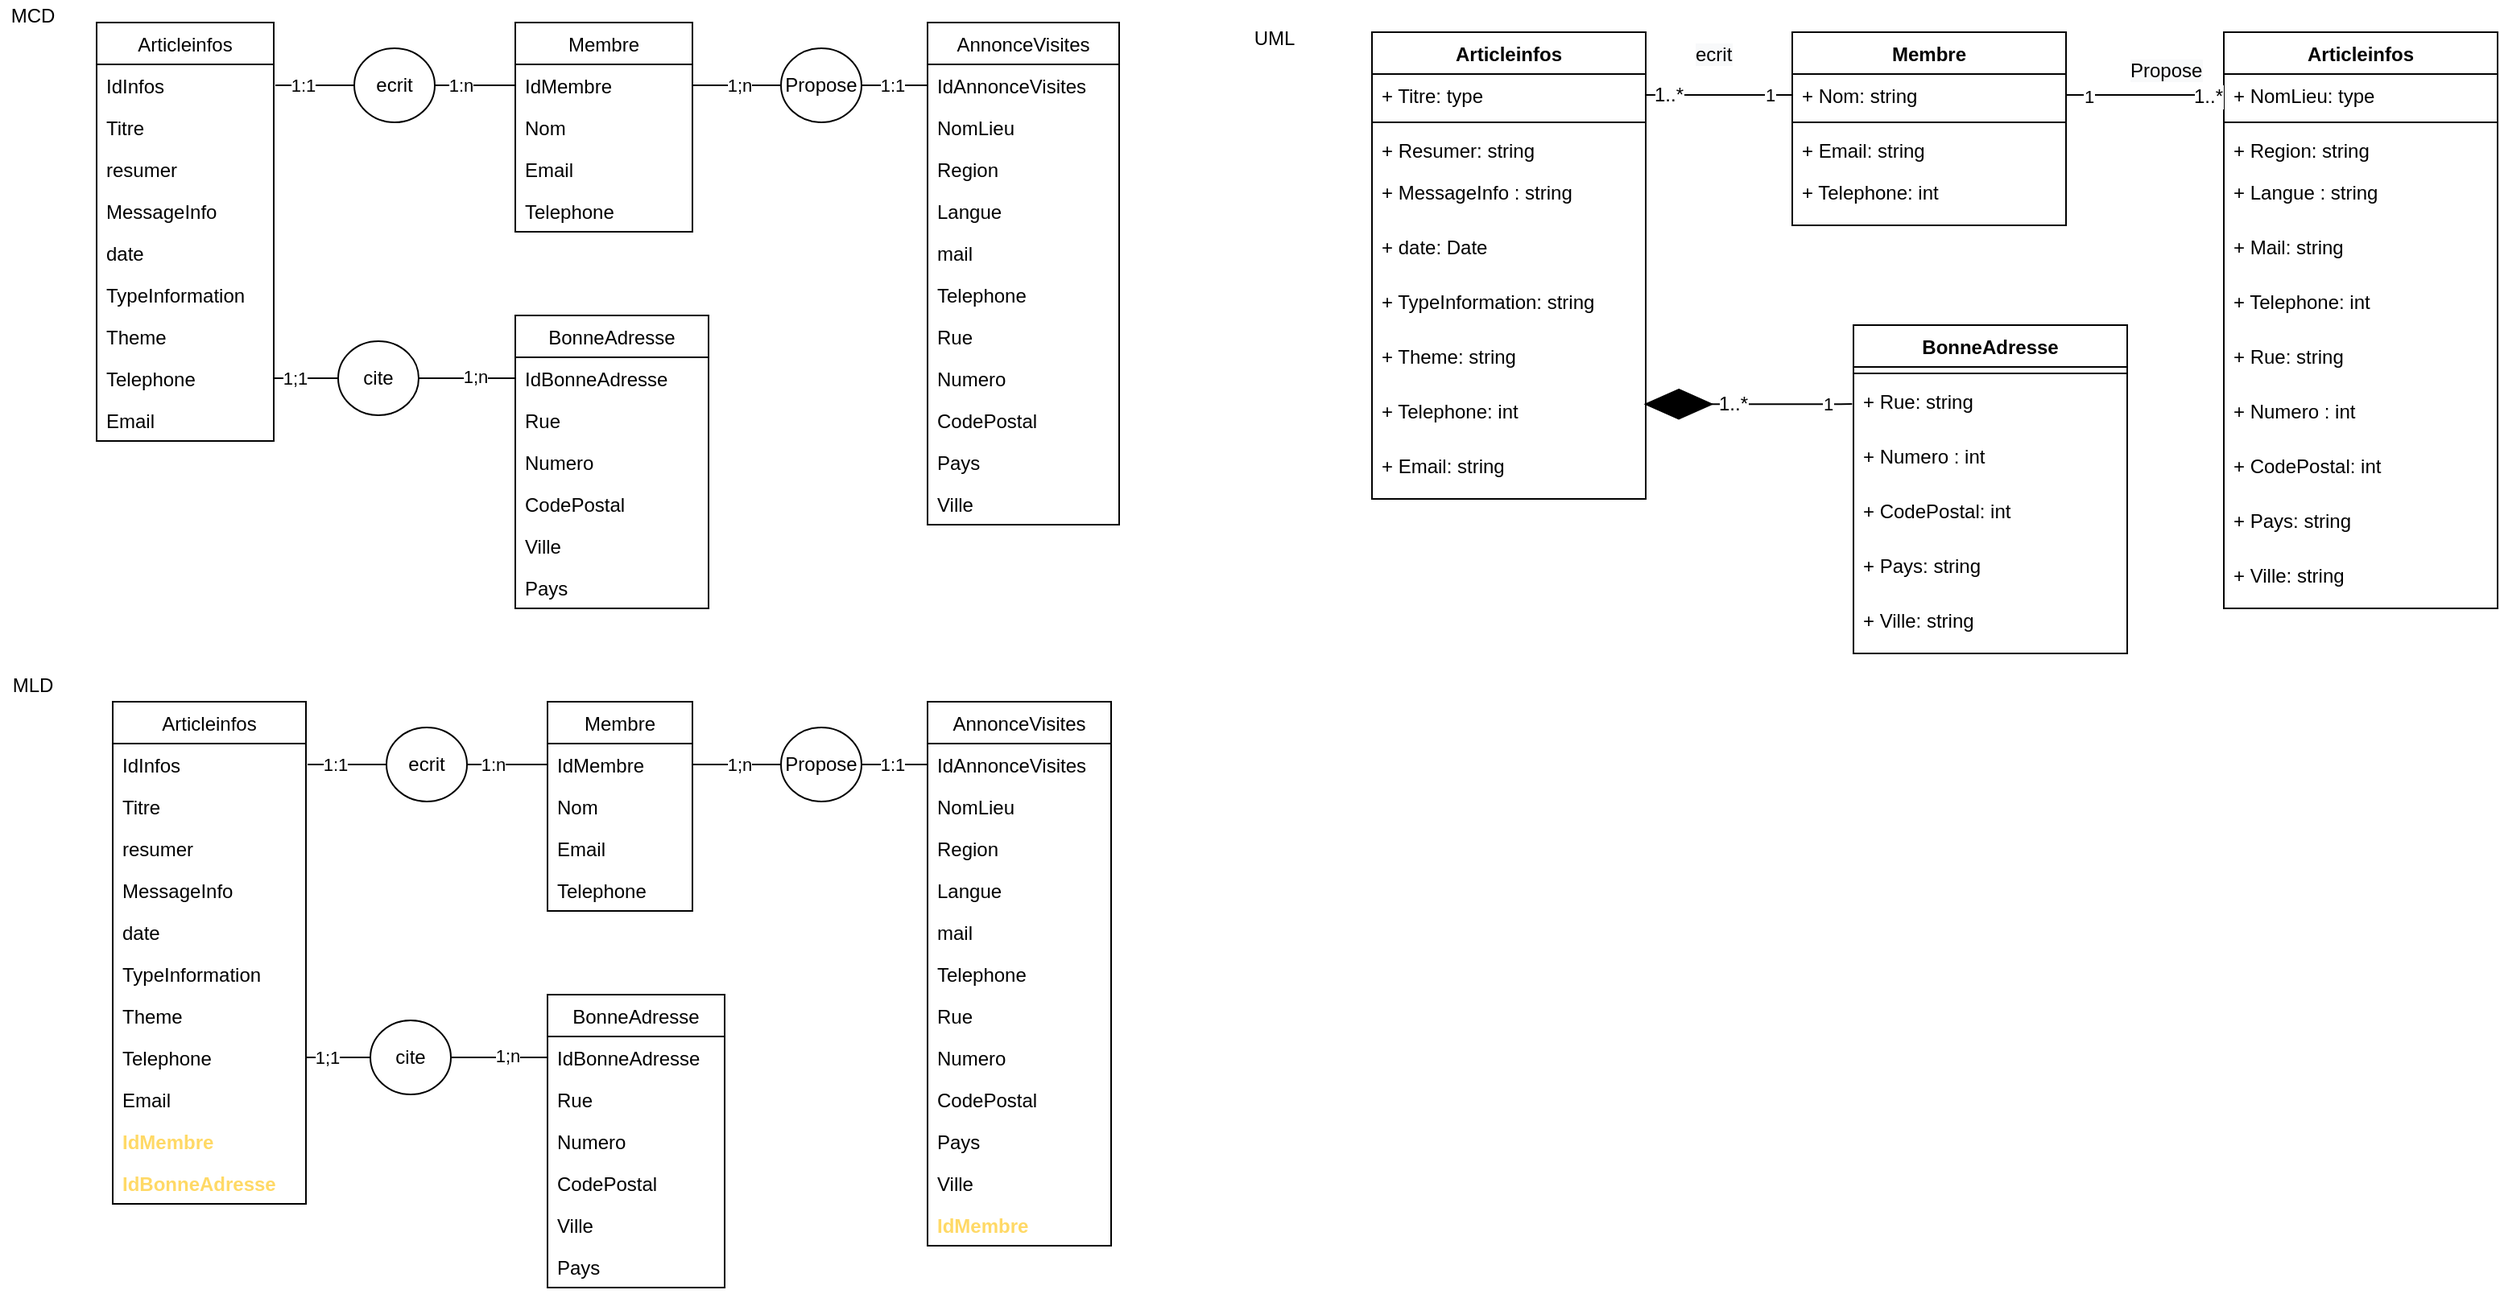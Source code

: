 <mxfile version="14.4.3" type="device"><diagram id="xvcOyk2g-yGnM3AWFc_P" name="Page-1"><mxGraphModel dx="2260" dy="2247" grid="1" gridSize="10" guides="1" tooltips="1" connect="1" arrows="1" fold="1" page="1" pageScale="1" pageWidth="827" pageHeight="1169" math="0" shadow="0"><root><mxCell id="0"/><mxCell id="1" parent="0"/><mxCell id="bu1oiijgpiIi_Ok5aJ8d-2" value="Membre" style="swimlane;fontStyle=0;childLayout=stackLayout;horizontal=1;startSize=26;fillColor=none;horizontalStack=0;resizeParent=1;resizeParentMax=0;resizeLast=0;collapsible=1;marginBottom=0;" vertex="1" parent="1"><mxGeometry x="600" y="-786" width="110" height="130" as="geometry"/></mxCell><mxCell id="bu1oiijgpiIi_Ok5aJ8d-3" value="IdMembre" style="text;strokeColor=none;fillColor=none;align=left;verticalAlign=top;spacingLeft=4;spacingRight=4;overflow=hidden;rotatable=0;points=[[0,0.5],[1,0.5]];portConstraint=eastwest;" vertex="1" parent="bu1oiijgpiIi_Ok5aJ8d-2"><mxGeometry y="26" width="110" height="26" as="geometry"/></mxCell><mxCell id="bu1oiijgpiIi_Ok5aJ8d-4" value="Nom" style="text;strokeColor=none;fillColor=none;align=left;verticalAlign=top;spacingLeft=4;spacingRight=4;overflow=hidden;rotatable=0;points=[[0,0.5],[1,0.5]];portConstraint=eastwest;" vertex="1" parent="bu1oiijgpiIi_Ok5aJ8d-2"><mxGeometry y="52" width="110" height="26" as="geometry"/></mxCell><mxCell id="bu1oiijgpiIi_Ok5aJ8d-5" value="Email" style="text;strokeColor=none;fillColor=none;align=left;verticalAlign=top;spacingLeft=4;spacingRight=4;overflow=hidden;rotatable=0;points=[[0,0.5],[1,0.5]];portConstraint=eastwest;" vertex="1" parent="bu1oiijgpiIi_Ok5aJ8d-2"><mxGeometry y="78" width="110" height="26" as="geometry"/></mxCell><mxCell id="bu1oiijgpiIi_Ok5aJ8d-6" value="Telephone" style="text;strokeColor=none;fillColor=none;align=left;verticalAlign=top;spacingLeft=4;spacingRight=4;overflow=hidden;rotatable=0;points=[[0,0.5],[1,0.5]];portConstraint=eastwest;" vertex="1" parent="bu1oiijgpiIi_Ok5aJ8d-2"><mxGeometry y="104" width="110" height="26" as="geometry"/></mxCell><mxCell id="bu1oiijgpiIi_Ok5aJ8d-14" value="Articleinfos" style="swimlane;fontStyle=0;childLayout=stackLayout;horizontal=1;startSize=26;fillColor=none;horizontalStack=0;resizeParent=1;resizeParentMax=0;resizeLast=0;collapsible=1;marginBottom=0;" vertex="1" parent="1"><mxGeometry x="340" y="-786" width="110" height="260" as="geometry"/></mxCell><mxCell id="bu1oiijgpiIi_Ok5aJ8d-15" value="IdInfos" style="text;strokeColor=none;fillColor=none;align=left;verticalAlign=top;spacingLeft=4;spacingRight=4;overflow=hidden;rotatable=0;points=[[0,0.5],[1,0.5]];portConstraint=eastwest;" vertex="1" parent="bu1oiijgpiIi_Ok5aJ8d-14"><mxGeometry y="26" width="110" height="26" as="geometry"/></mxCell><mxCell id="bu1oiijgpiIi_Ok5aJ8d-16" value="Titre" style="text;strokeColor=none;fillColor=none;align=left;verticalAlign=top;spacingLeft=4;spacingRight=4;overflow=hidden;rotatable=0;points=[[0,0.5],[1,0.5]];portConstraint=eastwest;" vertex="1" parent="bu1oiijgpiIi_Ok5aJ8d-14"><mxGeometry y="52" width="110" height="26" as="geometry"/></mxCell><mxCell id="bu1oiijgpiIi_Ok5aJ8d-17" value="resumer" style="text;strokeColor=none;fillColor=none;align=left;verticalAlign=top;spacingLeft=4;spacingRight=4;overflow=hidden;rotatable=0;points=[[0,0.5],[1,0.5]];portConstraint=eastwest;" vertex="1" parent="bu1oiijgpiIi_Ok5aJ8d-14"><mxGeometry y="78" width="110" height="26" as="geometry"/></mxCell><mxCell id="bu1oiijgpiIi_Ok5aJ8d-18" value="MessageInfo" style="text;strokeColor=none;fillColor=none;align=left;verticalAlign=top;spacingLeft=4;spacingRight=4;overflow=hidden;rotatable=0;points=[[0,0.5],[1,0.5]];portConstraint=eastwest;" vertex="1" parent="bu1oiijgpiIi_Ok5aJ8d-14"><mxGeometry y="104" width="110" height="26" as="geometry"/></mxCell><mxCell id="bu1oiijgpiIi_Ok5aJ8d-19" value="date" style="text;strokeColor=none;fillColor=none;align=left;verticalAlign=top;spacingLeft=4;spacingRight=4;overflow=hidden;rotatable=0;points=[[0,0.5],[1,0.5]];portConstraint=eastwest;" vertex="1" parent="bu1oiijgpiIi_Ok5aJ8d-14"><mxGeometry y="130" width="110" height="26" as="geometry"/></mxCell><mxCell id="bu1oiijgpiIi_Ok5aJ8d-20" value="TypeInformation" style="text;strokeColor=none;fillColor=none;align=left;verticalAlign=top;spacingLeft=4;spacingRight=4;overflow=hidden;rotatable=0;points=[[0,0.5],[1,0.5]];portConstraint=eastwest;" vertex="1" parent="bu1oiijgpiIi_Ok5aJ8d-14"><mxGeometry y="156" width="110" height="26" as="geometry"/></mxCell><mxCell id="bu1oiijgpiIi_Ok5aJ8d-21" value="Theme&#10;" style="text;strokeColor=none;fillColor=none;align=left;verticalAlign=top;spacingLeft=4;spacingRight=4;overflow=hidden;rotatable=0;points=[[0,0.5],[1,0.5]];portConstraint=eastwest;" vertex="1" parent="bu1oiijgpiIi_Ok5aJ8d-14"><mxGeometry y="182" width="110" height="26" as="geometry"/></mxCell><mxCell id="bu1oiijgpiIi_Ok5aJ8d-22" value="Telephone" style="text;strokeColor=none;fillColor=none;align=left;verticalAlign=top;spacingLeft=4;spacingRight=4;overflow=hidden;rotatable=0;points=[[0,0.5],[1,0.5]];portConstraint=eastwest;" vertex="1" parent="bu1oiijgpiIi_Ok5aJ8d-14"><mxGeometry y="208" width="110" height="26" as="geometry"/></mxCell><mxCell id="bu1oiijgpiIi_Ok5aJ8d-23" value="Email" style="text;strokeColor=none;fillColor=none;align=left;verticalAlign=top;spacingLeft=4;spacingRight=4;overflow=hidden;rotatable=0;points=[[0,0.5],[1,0.5]];portConstraint=eastwest;" vertex="1" parent="bu1oiijgpiIi_Ok5aJ8d-14"><mxGeometry y="234" width="110" height="26" as="geometry"/></mxCell><mxCell id="bu1oiijgpiIi_Ok5aJ8d-24" style="edgeStyle=orthogonalEdgeStyle;rounded=0;orthogonalLoop=1;jettySize=auto;html=1;exitX=0;exitY=0.5;exitDx=0;exitDy=0;endArrow=none;endFill=0;" edge="1" parent="1"><mxGeometry relative="1" as="geometry"><mxPoint x="501.0" y="-747" as="sourcePoint"/><mxPoint x="451" y="-747" as="targetPoint"/></mxGeometry></mxCell><mxCell id="bu1oiijgpiIi_Ok5aJ8d-25" value="1:1" style="edgeLabel;html=1;align=center;verticalAlign=middle;resizable=0;points=[];" vertex="1" connectable="0" parent="bu1oiijgpiIi_Ok5aJ8d-24"><mxGeometry x="0.32" relative="1" as="geometry"><mxPoint as="offset"/></mxGeometry></mxCell><mxCell id="bu1oiijgpiIi_Ok5aJ8d-26" value="ecrit" style="ellipse;whiteSpace=wrap;html=1;" vertex="1" parent="1"><mxGeometry x="500" y="-770" width="50" height="46" as="geometry"/></mxCell><mxCell id="bu1oiijgpiIi_Ok5aJ8d-27" style="edgeStyle=orthogonalEdgeStyle;rounded=0;orthogonalLoop=1;jettySize=auto;html=1;entryX=1;entryY=0.5;entryDx=0;entryDy=0;endArrow=none;endFill=0;" edge="1" parent="1" source="bu1oiijgpiIi_Ok5aJ8d-3" target="bu1oiijgpiIi_Ok5aJ8d-26"><mxGeometry relative="1" as="geometry"/></mxCell><mxCell id="bu1oiijgpiIi_Ok5aJ8d-28" value="1:n" style="edgeLabel;html=1;align=center;verticalAlign=middle;resizable=0;points=[];" vertex="1" connectable="0" parent="bu1oiijgpiIi_Ok5aJ8d-27"><mxGeometry x="-0.362" relative="1" as="geometry"><mxPoint x="-18" as="offset"/></mxGeometry></mxCell><mxCell id="bu1oiijgpiIi_Ok5aJ8d-29" value="AnnonceVisites" style="swimlane;fontStyle=0;childLayout=stackLayout;horizontal=1;startSize=26;fillColor=none;horizontalStack=0;resizeParent=1;resizeParentMax=0;resizeLast=0;collapsible=1;marginBottom=0;" vertex="1" parent="1"><mxGeometry x="856" y="-786" width="119" height="312" as="geometry"/></mxCell><mxCell id="bu1oiijgpiIi_Ok5aJ8d-30" value="IdAnnonceVisites" style="text;strokeColor=none;fillColor=none;align=left;verticalAlign=top;spacingLeft=4;spacingRight=4;overflow=hidden;rotatable=0;points=[[0,0.5],[1,0.5]];portConstraint=eastwest;" vertex="1" parent="bu1oiijgpiIi_Ok5aJ8d-29"><mxGeometry y="26" width="119" height="26" as="geometry"/></mxCell><mxCell id="bu1oiijgpiIi_Ok5aJ8d-31" value="NomLieu" style="text;strokeColor=none;fillColor=none;align=left;verticalAlign=top;spacingLeft=4;spacingRight=4;overflow=hidden;rotatable=0;points=[[0,0.5],[1,0.5]];portConstraint=eastwest;" vertex="1" parent="bu1oiijgpiIi_Ok5aJ8d-29"><mxGeometry y="52" width="119" height="26" as="geometry"/></mxCell><mxCell id="bu1oiijgpiIi_Ok5aJ8d-32" value="Region" style="text;strokeColor=none;fillColor=none;align=left;verticalAlign=top;spacingLeft=4;spacingRight=4;overflow=hidden;rotatable=0;points=[[0,0.5],[1,0.5]];portConstraint=eastwest;" vertex="1" parent="bu1oiijgpiIi_Ok5aJ8d-29"><mxGeometry y="78" width="119" height="26" as="geometry"/></mxCell><mxCell id="bu1oiijgpiIi_Ok5aJ8d-33" value="Langue" style="text;strokeColor=none;fillColor=none;align=left;verticalAlign=top;spacingLeft=4;spacingRight=4;overflow=hidden;rotatable=0;points=[[0,0.5],[1,0.5]];portConstraint=eastwest;" vertex="1" parent="bu1oiijgpiIi_Ok5aJ8d-29"><mxGeometry y="104" width="119" height="26" as="geometry"/></mxCell><mxCell id="bu1oiijgpiIi_Ok5aJ8d-34" value="mail" style="text;strokeColor=none;fillColor=none;align=left;verticalAlign=top;spacingLeft=4;spacingRight=4;overflow=hidden;rotatable=0;points=[[0,0.5],[1,0.5]];portConstraint=eastwest;" vertex="1" parent="bu1oiijgpiIi_Ok5aJ8d-29"><mxGeometry y="130" width="119" height="26" as="geometry"/></mxCell><mxCell id="bu1oiijgpiIi_Ok5aJ8d-35" value="Telephone" style="text;strokeColor=none;fillColor=none;align=left;verticalAlign=top;spacingLeft=4;spacingRight=4;overflow=hidden;rotatable=0;points=[[0,0.5],[1,0.5]];portConstraint=eastwest;" vertex="1" parent="bu1oiijgpiIi_Ok5aJ8d-29"><mxGeometry y="156" width="119" height="26" as="geometry"/></mxCell><mxCell id="bu1oiijgpiIi_Ok5aJ8d-9" value="Rue" style="text;strokeColor=none;fillColor=none;align=left;verticalAlign=top;spacingLeft=4;spacingRight=4;overflow=hidden;rotatable=0;points=[[0,0.5],[1,0.5]];portConstraint=eastwest;" vertex="1" parent="bu1oiijgpiIi_Ok5aJ8d-29"><mxGeometry y="182" width="119" height="26" as="geometry"/></mxCell><mxCell id="bu1oiijgpiIi_Ok5aJ8d-10" value="Numero" style="text;strokeColor=none;fillColor=none;align=left;verticalAlign=top;spacingLeft=4;spacingRight=4;overflow=hidden;rotatable=0;points=[[0,0.5],[1,0.5]];portConstraint=eastwest;" vertex="1" parent="bu1oiijgpiIi_Ok5aJ8d-29"><mxGeometry y="208" width="119" height="26" as="geometry"/></mxCell><mxCell id="bu1oiijgpiIi_Ok5aJ8d-11" value="CodePostal" style="text;strokeColor=none;fillColor=none;align=left;verticalAlign=top;spacingLeft=4;spacingRight=4;overflow=hidden;rotatable=0;points=[[0,0.5],[1,0.5]];portConstraint=eastwest;" vertex="1" parent="bu1oiijgpiIi_Ok5aJ8d-29"><mxGeometry y="234" width="119" height="26" as="geometry"/></mxCell><mxCell id="bu1oiijgpiIi_Ok5aJ8d-13" value="Pays" style="text;strokeColor=none;fillColor=none;align=left;verticalAlign=top;spacingLeft=4;spacingRight=4;overflow=hidden;rotatable=0;points=[[0,0.5],[1,0.5]];portConstraint=eastwest;" vertex="1" parent="bu1oiijgpiIi_Ok5aJ8d-29"><mxGeometry y="260" width="119" height="26" as="geometry"/></mxCell><mxCell id="bu1oiijgpiIi_Ok5aJ8d-12" value="Ville" style="text;strokeColor=none;fillColor=none;align=left;verticalAlign=top;spacingLeft=4;spacingRight=4;overflow=hidden;rotatable=0;points=[[0,0.5],[1,0.5]];portConstraint=eastwest;" vertex="1" parent="bu1oiijgpiIi_Ok5aJ8d-29"><mxGeometry y="286" width="119" height="26" as="geometry"/></mxCell><mxCell id="bu1oiijgpiIi_Ok5aJ8d-36" style="edgeStyle=orthogonalEdgeStyle;rounded=0;orthogonalLoop=1;jettySize=auto;html=1;exitX=1;exitY=0.5;exitDx=0;exitDy=0;endArrow=none;endFill=0;entryX=0;entryY=0.5;entryDx=0;entryDy=0;" edge="1" parent="1" source="bu1oiijgpiIi_Ok5aJ8d-40" target="bu1oiijgpiIi_Ok5aJ8d-30"><mxGeometry relative="1" as="geometry"><mxPoint x="859.0" y="-747" as="sourcePoint"/><mxPoint x="923" y="-747" as="targetPoint"/></mxGeometry></mxCell><mxCell id="bu1oiijgpiIi_Ok5aJ8d-37" value="1:1" style="edgeLabel;html=1;align=center;verticalAlign=middle;resizable=0;points=[];" vertex="1" connectable="0" parent="bu1oiijgpiIi_Ok5aJ8d-36"><mxGeometry x="0.32" relative="1" as="geometry"><mxPoint x="-8" as="offset"/></mxGeometry></mxCell><mxCell id="bu1oiijgpiIi_Ok5aJ8d-38" style="edgeStyle=orthogonalEdgeStyle;rounded=0;orthogonalLoop=1;jettySize=auto;html=1;entryX=1;entryY=0.5;entryDx=0;entryDy=0;endArrow=none;endFill=0;" edge="1" parent="1" source="bu1oiijgpiIi_Ok5aJ8d-40" target="bu1oiijgpiIi_Ok5aJ8d-3"><mxGeometry relative="1" as="geometry"/></mxCell><mxCell id="bu1oiijgpiIi_Ok5aJ8d-39" value="1;n" style="edgeLabel;html=1;align=center;verticalAlign=middle;resizable=0;points=[];" vertex="1" connectable="0" parent="bu1oiijgpiIi_Ok5aJ8d-38"><mxGeometry x="0.616" relative="1" as="geometry"><mxPoint x="18" as="offset"/></mxGeometry></mxCell><mxCell id="bu1oiijgpiIi_Ok5aJ8d-40" value="Propose" style="ellipse;whiteSpace=wrap;html=1;" vertex="1" parent="1"><mxGeometry x="765" y="-770" width="50" height="46" as="geometry"/></mxCell><mxCell id="bu1oiijgpiIi_Ok5aJ8d-45" value="BonneAdresse" style="swimlane;fontStyle=0;childLayout=stackLayout;horizontal=1;startSize=26;fillColor=none;horizontalStack=0;resizeParent=1;resizeParentMax=0;resizeLast=0;collapsible=1;marginBottom=0;" vertex="1" parent="1"><mxGeometry x="600" y="-604" width="120" height="182" as="geometry"/></mxCell><mxCell id="bu1oiijgpiIi_Ok5aJ8d-46" value="IdBonneAdresse" style="text;strokeColor=none;fillColor=none;align=left;verticalAlign=top;spacingLeft=4;spacingRight=4;overflow=hidden;rotatable=0;points=[[0,0.5],[1,0.5]];portConstraint=eastwest;" vertex="1" parent="bu1oiijgpiIi_Ok5aJ8d-45"><mxGeometry y="26" width="120" height="26" as="geometry"/></mxCell><mxCell id="bu1oiijgpiIi_Ok5aJ8d-47" value="Rue" style="text;strokeColor=none;fillColor=none;align=left;verticalAlign=top;spacingLeft=4;spacingRight=4;overflow=hidden;rotatable=0;points=[[0,0.5],[1,0.5]];portConstraint=eastwest;" vertex="1" parent="bu1oiijgpiIi_Ok5aJ8d-45"><mxGeometry y="52" width="120" height="26" as="geometry"/></mxCell><mxCell id="bu1oiijgpiIi_Ok5aJ8d-48" value="Numero" style="text;strokeColor=none;fillColor=none;align=left;verticalAlign=top;spacingLeft=4;spacingRight=4;overflow=hidden;rotatable=0;points=[[0,0.5],[1,0.5]];portConstraint=eastwest;" vertex="1" parent="bu1oiijgpiIi_Ok5aJ8d-45"><mxGeometry y="78" width="120" height="26" as="geometry"/></mxCell><mxCell id="bu1oiijgpiIi_Ok5aJ8d-49" value="CodePostal" style="text;strokeColor=none;fillColor=none;align=left;verticalAlign=top;spacingLeft=4;spacingRight=4;overflow=hidden;rotatable=0;points=[[0,0.5],[1,0.5]];portConstraint=eastwest;" vertex="1" parent="bu1oiijgpiIi_Ok5aJ8d-45"><mxGeometry y="104" width="120" height="26" as="geometry"/></mxCell><mxCell id="bu1oiijgpiIi_Ok5aJ8d-50" value="Ville" style="text;strokeColor=none;fillColor=none;align=left;verticalAlign=top;spacingLeft=4;spacingRight=4;overflow=hidden;rotatable=0;points=[[0,0.5],[1,0.5]];portConstraint=eastwest;" vertex="1" parent="bu1oiijgpiIi_Ok5aJ8d-45"><mxGeometry y="130" width="120" height="26" as="geometry"/></mxCell><mxCell id="bu1oiijgpiIi_Ok5aJ8d-51" value="Pays" style="text;strokeColor=none;fillColor=none;align=left;verticalAlign=top;spacingLeft=4;spacingRight=4;overflow=hidden;rotatable=0;points=[[0,0.5],[1,0.5]];portConstraint=eastwest;" vertex="1" parent="bu1oiijgpiIi_Ok5aJ8d-45"><mxGeometry y="156" width="120" height="26" as="geometry"/></mxCell><mxCell id="bu1oiijgpiIi_Ok5aJ8d-52" style="edgeStyle=orthogonalEdgeStyle;rounded=0;orthogonalLoop=1;jettySize=auto;html=1;entryX=1;entryY=0.5;entryDx=0;entryDy=0;endArrow=none;endFill=0;" edge="1" parent="1" source="bu1oiijgpiIi_Ok5aJ8d-56" target="bu1oiijgpiIi_Ok5aJ8d-22"><mxGeometry relative="1" as="geometry"/></mxCell><mxCell id="bu1oiijgpiIi_Ok5aJ8d-53" value="1;1" style="edgeLabel;html=1;align=center;verticalAlign=middle;resizable=0;points=[];" vertex="1" connectable="0" parent="bu1oiijgpiIi_Ok5aJ8d-52"><mxGeometry x="0.348" relative="1" as="geometry"><mxPoint as="offset"/></mxGeometry></mxCell><mxCell id="bu1oiijgpiIi_Ok5aJ8d-54" style="edgeStyle=orthogonalEdgeStyle;rounded=0;orthogonalLoop=1;jettySize=auto;html=1;entryX=0;entryY=0.5;entryDx=0;entryDy=0;endArrow=none;endFill=0;" edge="1" parent="1" source="bu1oiijgpiIi_Ok5aJ8d-56" target="bu1oiijgpiIi_Ok5aJ8d-46"><mxGeometry relative="1" as="geometry"/></mxCell><mxCell id="bu1oiijgpiIi_Ok5aJ8d-55" value="1;n" style="edgeLabel;html=1;align=center;verticalAlign=middle;resizable=0;points=[];" vertex="1" connectable="0" parent="bu1oiijgpiIi_Ok5aJ8d-54"><mxGeometry x="0.167" y="1" relative="1" as="geometry"><mxPoint as="offset"/></mxGeometry></mxCell><mxCell id="bu1oiijgpiIi_Ok5aJ8d-56" value="cite" style="ellipse;whiteSpace=wrap;html=1;" vertex="1" parent="1"><mxGeometry x="490" y="-588" width="50" height="46" as="geometry"/></mxCell><mxCell id="bu1oiijgpiIi_Ok5aJ8d-57" value="MCD" style="text;html=1;align=center;verticalAlign=middle;resizable=0;points=[];autosize=1;" vertex="1" parent="1"><mxGeometry x="280" y="-800" width="40" height="20" as="geometry"/></mxCell><mxCell id="bu1oiijgpiIi_Ok5aJ8d-58" value="Membre" style="swimlane;fontStyle=0;childLayout=stackLayout;horizontal=1;startSize=26;fillColor=none;horizontalStack=0;resizeParent=1;resizeParentMax=0;resizeLast=0;collapsible=1;marginBottom=0;" vertex="1" parent="1"><mxGeometry x="620" y="-364" width="90" height="130" as="geometry"/></mxCell><mxCell id="bu1oiijgpiIi_Ok5aJ8d-59" value="IdMembre" style="text;strokeColor=none;fillColor=none;align=left;verticalAlign=top;spacingLeft=4;spacingRight=4;overflow=hidden;rotatable=0;points=[[0,0.5],[1,0.5]];portConstraint=eastwest;" vertex="1" parent="bu1oiijgpiIi_Ok5aJ8d-58"><mxGeometry y="26" width="90" height="26" as="geometry"/></mxCell><mxCell id="bu1oiijgpiIi_Ok5aJ8d-60" value="Nom" style="text;strokeColor=none;fillColor=none;align=left;verticalAlign=top;spacingLeft=4;spacingRight=4;overflow=hidden;rotatable=0;points=[[0,0.5],[1,0.5]];portConstraint=eastwest;" vertex="1" parent="bu1oiijgpiIi_Ok5aJ8d-58"><mxGeometry y="52" width="90" height="26" as="geometry"/></mxCell><mxCell id="bu1oiijgpiIi_Ok5aJ8d-61" value="Email" style="text;strokeColor=none;fillColor=none;align=left;verticalAlign=top;spacingLeft=4;spacingRight=4;overflow=hidden;rotatable=0;points=[[0,0.5],[1,0.5]];portConstraint=eastwest;" vertex="1" parent="bu1oiijgpiIi_Ok5aJ8d-58"><mxGeometry y="78" width="90" height="26" as="geometry"/></mxCell><mxCell id="bu1oiijgpiIi_Ok5aJ8d-62" value="Telephone" style="text;strokeColor=none;fillColor=none;align=left;verticalAlign=top;spacingLeft=4;spacingRight=4;overflow=hidden;rotatable=0;points=[[0,0.5],[1,0.5]];portConstraint=eastwest;" vertex="1" parent="bu1oiijgpiIi_Ok5aJ8d-58"><mxGeometry y="104" width="90" height="26" as="geometry"/></mxCell><mxCell id="bu1oiijgpiIi_Ok5aJ8d-63" value="Articleinfos" style="swimlane;fontStyle=0;childLayout=stackLayout;horizontal=1;startSize=26;fillColor=none;horizontalStack=0;resizeParent=1;resizeParentMax=0;resizeLast=0;collapsible=1;marginBottom=0;" vertex="1" parent="1"><mxGeometry x="350" y="-364" width="120" height="312" as="geometry"/></mxCell><mxCell id="bu1oiijgpiIi_Ok5aJ8d-64" value="IdInfos" style="text;strokeColor=none;fillColor=none;align=left;verticalAlign=top;spacingLeft=4;spacingRight=4;overflow=hidden;rotatable=0;points=[[0,0.5],[1,0.5]];portConstraint=eastwest;" vertex="1" parent="bu1oiijgpiIi_Ok5aJ8d-63"><mxGeometry y="26" width="120" height="26" as="geometry"/></mxCell><mxCell id="bu1oiijgpiIi_Ok5aJ8d-65" value="Titre" style="text;strokeColor=none;fillColor=none;align=left;verticalAlign=top;spacingLeft=4;spacingRight=4;overflow=hidden;rotatable=0;points=[[0,0.5],[1,0.5]];portConstraint=eastwest;" vertex="1" parent="bu1oiijgpiIi_Ok5aJ8d-63"><mxGeometry y="52" width="120" height="26" as="geometry"/></mxCell><mxCell id="bu1oiijgpiIi_Ok5aJ8d-66" value="resumer" style="text;strokeColor=none;fillColor=none;align=left;verticalAlign=top;spacingLeft=4;spacingRight=4;overflow=hidden;rotatable=0;points=[[0,0.5],[1,0.5]];portConstraint=eastwest;" vertex="1" parent="bu1oiijgpiIi_Ok5aJ8d-63"><mxGeometry y="78" width="120" height="26" as="geometry"/></mxCell><mxCell id="bu1oiijgpiIi_Ok5aJ8d-67" value="MessageInfo" style="text;strokeColor=none;fillColor=none;align=left;verticalAlign=top;spacingLeft=4;spacingRight=4;overflow=hidden;rotatable=0;points=[[0,0.5],[1,0.5]];portConstraint=eastwest;" vertex="1" parent="bu1oiijgpiIi_Ok5aJ8d-63"><mxGeometry y="104" width="120" height="26" as="geometry"/></mxCell><mxCell id="bu1oiijgpiIi_Ok5aJ8d-68" value="date" style="text;strokeColor=none;fillColor=none;align=left;verticalAlign=top;spacingLeft=4;spacingRight=4;overflow=hidden;rotatable=0;points=[[0,0.5],[1,0.5]];portConstraint=eastwest;" vertex="1" parent="bu1oiijgpiIi_Ok5aJ8d-63"><mxGeometry y="130" width="120" height="26" as="geometry"/></mxCell><mxCell id="bu1oiijgpiIi_Ok5aJ8d-69" value="TypeInformation" style="text;strokeColor=none;fillColor=none;align=left;verticalAlign=top;spacingLeft=4;spacingRight=4;overflow=hidden;rotatable=0;points=[[0,0.5],[1,0.5]];portConstraint=eastwest;" vertex="1" parent="bu1oiijgpiIi_Ok5aJ8d-63"><mxGeometry y="156" width="120" height="26" as="geometry"/></mxCell><mxCell id="bu1oiijgpiIi_Ok5aJ8d-70" value="Theme&#10;" style="text;strokeColor=none;fillColor=none;align=left;verticalAlign=top;spacingLeft=4;spacingRight=4;overflow=hidden;rotatable=0;points=[[0,0.5],[1,0.5]];portConstraint=eastwest;" vertex="1" parent="bu1oiijgpiIi_Ok5aJ8d-63"><mxGeometry y="182" width="120" height="26" as="geometry"/></mxCell><mxCell id="bu1oiijgpiIi_Ok5aJ8d-71" value="Telephone" style="text;strokeColor=none;fillColor=none;align=left;verticalAlign=top;spacingLeft=4;spacingRight=4;overflow=hidden;rotatable=0;points=[[0,0.5],[1,0.5]];portConstraint=eastwest;" vertex="1" parent="bu1oiijgpiIi_Ok5aJ8d-63"><mxGeometry y="208" width="120" height="26" as="geometry"/></mxCell><mxCell id="bu1oiijgpiIi_Ok5aJ8d-72" value="Email" style="text;strokeColor=none;fillColor=none;align=left;verticalAlign=top;spacingLeft=4;spacingRight=4;overflow=hidden;rotatable=0;points=[[0,0.5],[1,0.5]];portConstraint=eastwest;" vertex="1" parent="bu1oiijgpiIi_Ok5aJ8d-63"><mxGeometry y="234" width="120" height="26" as="geometry"/></mxCell><mxCell id="bu1oiijgpiIi_Ok5aJ8d-110" value="IdMembre" style="text;strokeColor=none;fillColor=none;align=left;verticalAlign=top;spacingLeft=4;spacingRight=4;overflow=hidden;rotatable=0;points=[[0,0.5],[1,0.5]];portConstraint=eastwest;fontStyle=1;fontColor=#FFD966;" vertex="1" parent="bu1oiijgpiIi_Ok5aJ8d-63"><mxGeometry y="260" width="120" height="26" as="geometry"/></mxCell><mxCell id="bu1oiijgpiIi_Ok5aJ8d-109" value="IdBonneAdresse" style="text;strokeColor=none;fillColor=none;align=left;verticalAlign=top;spacingLeft=4;spacingRight=4;overflow=hidden;rotatable=0;points=[[0,0.5],[1,0.5]];portConstraint=eastwest;fontStyle=1;fontColor=#FFD966;" vertex="1" parent="bu1oiijgpiIi_Ok5aJ8d-63"><mxGeometry y="286" width="120" height="26" as="geometry"/></mxCell><mxCell id="bu1oiijgpiIi_Ok5aJ8d-73" style="edgeStyle=orthogonalEdgeStyle;rounded=0;orthogonalLoop=1;jettySize=auto;html=1;exitX=0;exitY=0.5;exitDx=0;exitDy=0;endArrow=none;endFill=0;" edge="1" parent="1"><mxGeometry relative="1" as="geometry"><mxPoint x="521.0" y="-325" as="sourcePoint"/><mxPoint x="471" y="-325" as="targetPoint"/></mxGeometry></mxCell><mxCell id="bu1oiijgpiIi_Ok5aJ8d-74" value="1:1" style="edgeLabel;html=1;align=center;verticalAlign=middle;resizable=0;points=[];" vertex="1" connectable="0" parent="bu1oiijgpiIi_Ok5aJ8d-73"><mxGeometry x="0.32" relative="1" as="geometry"><mxPoint as="offset"/></mxGeometry></mxCell><mxCell id="bu1oiijgpiIi_Ok5aJ8d-75" value="ecrit" style="ellipse;whiteSpace=wrap;html=1;" vertex="1" parent="1"><mxGeometry x="520" y="-348" width="50" height="46" as="geometry"/></mxCell><mxCell id="bu1oiijgpiIi_Ok5aJ8d-76" style="edgeStyle=orthogonalEdgeStyle;rounded=0;orthogonalLoop=1;jettySize=auto;html=1;entryX=1;entryY=0.5;entryDx=0;entryDy=0;endArrow=none;endFill=0;" edge="1" parent="1" source="bu1oiijgpiIi_Ok5aJ8d-59" target="bu1oiijgpiIi_Ok5aJ8d-75"><mxGeometry relative="1" as="geometry"/></mxCell><mxCell id="bu1oiijgpiIi_Ok5aJ8d-77" value="1:n" style="edgeLabel;html=1;align=center;verticalAlign=middle;resizable=0;points=[];" vertex="1" connectable="0" parent="bu1oiijgpiIi_Ok5aJ8d-76"><mxGeometry x="-0.362" relative="1" as="geometry"><mxPoint x="-18" as="offset"/></mxGeometry></mxCell><mxCell id="bu1oiijgpiIi_Ok5aJ8d-78" value="AnnonceVisites" style="swimlane;fontStyle=0;childLayout=stackLayout;horizontal=1;startSize=26;fillColor=none;horizontalStack=0;resizeParent=1;resizeParentMax=0;resizeLast=0;collapsible=1;marginBottom=0;" vertex="1" parent="1"><mxGeometry x="856" y="-364" width="114" height="338" as="geometry"/></mxCell><mxCell id="bu1oiijgpiIi_Ok5aJ8d-79" value="IdAnnonceVisites" style="text;strokeColor=none;fillColor=none;align=left;verticalAlign=top;spacingLeft=4;spacingRight=4;overflow=hidden;rotatable=0;points=[[0,0.5],[1,0.5]];portConstraint=eastwest;" vertex="1" parent="bu1oiijgpiIi_Ok5aJ8d-78"><mxGeometry y="26" width="114" height="26" as="geometry"/></mxCell><mxCell id="bu1oiijgpiIi_Ok5aJ8d-80" value="NomLieu" style="text;strokeColor=none;fillColor=none;align=left;verticalAlign=top;spacingLeft=4;spacingRight=4;overflow=hidden;rotatable=0;points=[[0,0.5],[1,0.5]];portConstraint=eastwest;" vertex="1" parent="bu1oiijgpiIi_Ok5aJ8d-78"><mxGeometry y="52" width="114" height="26" as="geometry"/></mxCell><mxCell id="bu1oiijgpiIi_Ok5aJ8d-81" value="Region" style="text;strokeColor=none;fillColor=none;align=left;verticalAlign=top;spacingLeft=4;spacingRight=4;overflow=hidden;rotatable=0;points=[[0,0.5],[1,0.5]];portConstraint=eastwest;" vertex="1" parent="bu1oiijgpiIi_Ok5aJ8d-78"><mxGeometry y="78" width="114" height="26" as="geometry"/></mxCell><mxCell id="bu1oiijgpiIi_Ok5aJ8d-82" value="Langue" style="text;strokeColor=none;fillColor=none;align=left;verticalAlign=top;spacingLeft=4;spacingRight=4;overflow=hidden;rotatable=0;points=[[0,0.5],[1,0.5]];portConstraint=eastwest;" vertex="1" parent="bu1oiijgpiIi_Ok5aJ8d-78"><mxGeometry y="104" width="114" height="26" as="geometry"/></mxCell><mxCell id="bu1oiijgpiIi_Ok5aJ8d-83" value="mail" style="text;strokeColor=none;fillColor=none;align=left;verticalAlign=top;spacingLeft=4;spacingRight=4;overflow=hidden;rotatable=0;points=[[0,0.5],[1,0.5]];portConstraint=eastwest;" vertex="1" parent="bu1oiijgpiIi_Ok5aJ8d-78"><mxGeometry y="130" width="114" height="26" as="geometry"/></mxCell><mxCell id="bu1oiijgpiIi_Ok5aJ8d-84" value="Telephone" style="text;strokeColor=none;fillColor=none;align=left;verticalAlign=top;spacingLeft=4;spacingRight=4;overflow=hidden;rotatable=0;points=[[0,0.5],[1,0.5]];portConstraint=eastwest;" vertex="1" parent="bu1oiijgpiIi_Ok5aJ8d-78"><mxGeometry y="156" width="114" height="26" as="geometry"/></mxCell><mxCell id="bu1oiijgpiIi_Ok5aJ8d-85" value="Rue" style="text;strokeColor=none;fillColor=none;align=left;verticalAlign=top;spacingLeft=4;spacingRight=4;overflow=hidden;rotatable=0;points=[[0,0.5],[1,0.5]];portConstraint=eastwest;" vertex="1" parent="bu1oiijgpiIi_Ok5aJ8d-78"><mxGeometry y="182" width="114" height="26" as="geometry"/></mxCell><mxCell id="bu1oiijgpiIi_Ok5aJ8d-86" value="Numero" style="text;strokeColor=none;fillColor=none;align=left;verticalAlign=top;spacingLeft=4;spacingRight=4;overflow=hidden;rotatable=0;points=[[0,0.5],[1,0.5]];portConstraint=eastwest;" vertex="1" parent="bu1oiijgpiIi_Ok5aJ8d-78"><mxGeometry y="208" width="114" height="26" as="geometry"/></mxCell><mxCell id="bu1oiijgpiIi_Ok5aJ8d-87" value="CodePostal" style="text;strokeColor=none;fillColor=none;align=left;verticalAlign=top;spacingLeft=4;spacingRight=4;overflow=hidden;rotatable=0;points=[[0,0.5],[1,0.5]];portConstraint=eastwest;" vertex="1" parent="bu1oiijgpiIi_Ok5aJ8d-78"><mxGeometry y="234" width="114" height="26" as="geometry"/></mxCell><mxCell id="bu1oiijgpiIi_Ok5aJ8d-88" value="Pays" style="text;strokeColor=none;fillColor=none;align=left;verticalAlign=top;spacingLeft=4;spacingRight=4;overflow=hidden;rotatable=0;points=[[0,0.5],[1,0.5]];portConstraint=eastwest;" vertex="1" parent="bu1oiijgpiIi_Ok5aJ8d-78"><mxGeometry y="260" width="114" height="26" as="geometry"/></mxCell><mxCell id="bu1oiijgpiIi_Ok5aJ8d-89" value="Ville" style="text;strokeColor=none;fillColor=none;align=left;verticalAlign=top;spacingLeft=4;spacingRight=4;overflow=hidden;rotatable=0;points=[[0,0.5],[1,0.5]];portConstraint=eastwest;" vertex="1" parent="bu1oiijgpiIi_Ok5aJ8d-78"><mxGeometry y="286" width="114" height="26" as="geometry"/></mxCell><mxCell id="bu1oiijgpiIi_Ok5aJ8d-111" value="IdMembre" style="text;strokeColor=none;fillColor=none;align=left;verticalAlign=top;spacingLeft=4;spacingRight=4;overflow=hidden;rotatable=0;points=[[0,0.5],[1,0.5]];portConstraint=eastwest;fontStyle=1;fontColor=#FFD966;" vertex="1" parent="bu1oiijgpiIi_Ok5aJ8d-78"><mxGeometry y="312" width="114" height="26" as="geometry"/></mxCell><mxCell id="bu1oiijgpiIi_Ok5aJ8d-90" style="edgeStyle=orthogonalEdgeStyle;rounded=0;orthogonalLoop=1;jettySize=auto;html=1;exitX=1;exitY=0.5;exitDx=0;exitDy=0;endArrow=none;endFill=0;entryX=0;entryY=0.5;entryDx=0;entryDy=0;" edge="1" parent="1" source="bu1oiijgpiIi_Ok5aJ8d-94" target="bu1oiijgpiIi_Ok5aJ8d-79"><mxGeometry relative="1" as="geometry"><mxPoint x="879.0" y="-325" as="sourcePoint"/><mxPoint x="943" y="-325" as="targetPoint"/></mxGeometry></mxCell><mxCell id="bu1oiijgpiIi_Ok5aJ8d-91" value="1:1" style="edgeLabel;html=1;align=center;verticalAlign=middle;resizable=0;points=[];" vertex="1" connectable="0" parent="bu1oiijgpiIi_Ok5aJ8d-90"><mxGeometry x="0.32" relative="1" as="geometry"><mxPoint x="-8" as="offset"/></mxGeometry></mxCell><mxCell id="bu1oiijgpiIi_Ok5aJ8d-92" style="edgeStyle=orthogonalEdgeStyle;rounded=0;orthogonalLoop=1;jettySize=auto;html=1;entryX=1;entryY=0.5;entryDx=0;entryDy=0;endArrow=none;endFill=0;" edge="1" parent="1" source="bu1oiijgpiIi_Ok5aJ8d-94" target="bu1oiijgpiIi_Ok5aJ8d-59"><mxGeometry relative="1" as="geometry"/></mxCell><mxCell id="bu1oiijgpiIi_Ok5aJ8d-93" value="1;n" style="edgeLabel;html=1;align=center;verticalAlign=middle;resizable=0;points=[];" vertex="1" connectable="0" parent="bu1oiijgpiIi_Ok5aJ8d-92"><mxGeometry x="0.616" relative="1" as="geometry"><mxPoint x="18" as="offset"/></mxGeometry></mxCell><mxCell id="bu1oiijgpiIi_Ok5aJ8d-94" value="Propose" style="ellipse;whiteSpace=wrap;html=1;" vertex="1" parent="1"><mxGeometry x="765" y="-348" width="50" height="46" as="geometry"/></mxCell><mxCell id="bu1oiijgpiIi_Ok5aJ8d-95" value="BonneAdresse" style="swimlane;fontStyle=0;childLayout=stackLayout;horizontal=1;startSize=26;fillColor=none;horizontalStack=0;resizeParent=1;resizeParentMax=0;resizeLast=0;collapsible=1;marginBottom=0;" vertex="1" parent="1"><mxGeometry x="620" y="-182" width="110" height="182" as="geometry"/></mxCell><mxCell id="bu1oiijgpiIi_Ok5aJ8d-96" value="IdBonneAdresse" style="text;strokeColor=none;fillColor=none;align=left;verticalAlign=top;spacingLeft=4;spacingRight=4;overflow=hidden;rotatable=0;points=[[0,0.5],[1,0.5]];portConstraint=eastwest;" vertex="1" parent="bu1oiijgpiIi_Ok5aJ8d-95"><mxGeometry y="26" width="110" height="26" as="geometry"/></mxCell><mxCell id="bu1oiijgpiIi_Ok5aJ8d-97" value="Rue" style="text;strokeColor=none;fillColor=none;align=left;verticalAlign=top;spacingLeft=4;spacingRight=4;overflow=hidden;rotatable=0;points=[[0,0.5],[1,0.5]];portConstraint=eastwest;" vertex="1" parent="bu1oiijgpiIi_Ok5aJ8d-95"><mxGeometry y="52" width="110" height="26" as="geometry"/></mxCell><mxCell id="bu1oiijgpiIi_Ok5aJ8d-98" value="Numero" style="text;strokeColor=none;fillColor=none;align=left;verticalAlign=top;spacingLeft=4;spacingRight=4;overflow=hidden;rotatable=0;points=[[0,0.5],[1,0.5]];portConstraint=eastwest;" vertex="1" parent="bu1oiijgpiIi_Ok5aJ8d-95"><mxGeometry y="78" width="110" height="26" as="geometry"/></mxCell><mxCell id="bu1oiijgpiIi_Ok5aJ8d-99" value="CodePostal" style="text;strokeColor=none;fillColor=none;align=left;verticalAlign=top;spacingLeft=4;spacingRight=4;overflow=hidden;rotatable=0;points=[[0,0.5],[1,0.5]];portConstraint=eastwest;" vertex="1" parent="bu1oiijgpiIi_Ok5aJ8d-95"><mxGeometry y="104" width="110" height="26" as="geometry"/></mxCell><mxCell id="bu1oiijgpiIi_Ok5aJ8d-100" value="Ville" style="text;strokeColor=none;fillColor=none;align=left;verticalAlign=top;spacingLeft=4;spacingRight=4;overflow=hidden;rotatable=0;points=[[0,0.5],[1,0.5]];portConstraint=eastwest;" vertex="1" parent="bu1oiijgpiIi_Ok5aJ8d-95"><mxGeometry y="130" width="110" height="26" as="geometry"/></mxCell><mxCell id="bu1oiijgpiIi_Ok5aJ8d-101" value="Pays" style="text;strokeColor=none;fillColor=none;align=left;verticalAlign=top;spacingLeft=4;spacingRight=4;overflow=hidden;rotatable=0;points=[[0,0.5],[1,0.5]];portConstraint=eastwest;" vertex="1" parent="bu1oiijgpiIi_Ok5aJ8d-95"><mxGeometry y="156" width="110" height="26" as="geometry"/></mxCell><mxCell id="bu1oiijgpiIi_Ok5aJ8d-102" style="edgeStyle=orthogonalEdgeStyle;rounded=0;orthogonalLoop=1;jettySize=auto;html=1;entryX=1;entryY=0.5;entryDx=0;entryDy=0;endArrow=none;endFill=0;" edge="1" parent="1" source="bu1oiijgpiIi_Ok5aJ8d-106" target="bu1oiijgpiIi_Ok5aJ8d-71"><mxGeometry relative="1" as="geometry"/></mxCell><mxCell id="bu1oiijgpiIi_Ok5aJ8d-103" value="1;1" style="edgeLabel;html=1;align=center;verticalAlign=middle;resizable=0;points=[];" vertex="1" connectable="0" parent="bu1oiijgpiIi_Ok5aJ8d-102"><mxGeometry x="0.348" relative="1" as="geometry"><mxPoint as="offset"/></mxGeometry></mxCell><mxCell id="bu1oiijgpiIi_Ok5aJ8d-104" style="edgeStyle=orthogonalEdgeStyle;rounded=0;orthogonalLoop=1;jettySize=auto;html=1;entryX=0;entryY=0.5;entryDx=0;entryDy=0;endArrow=none;endFill=0;" edge="1" parent="1" source="bu1oiijgpiIi_Ok5aJ8d-106" target="bu1oiijgpiIi_Ok5aJ8d-96"><mxGeometry relative="1" as="geometry"/></mxCell><mxCell id="bu1oiijgpiIi_Ok5aJ8d-105" value="1;n" style="edgeLabel;html=1;align=center;verticalAlign=middle;resizable=0;points=[];" vertex="1" connectable="0" parent="bu1oiijgpiIi_Ok5aJ8d-104"><mxGeometry x="0.167" y="1" relative="1" as="geometry"><mxPoint as="offset"/></mxGeometry></mxCell><mxCell id="bu1oiijgpiIi_Ok5aJ8d-106" value="cite" style="ellipse;whiteSpace=wrap;html=1;" vertex="1" parent="1"><mxGeometry x="510" y="-166" width="50" height="46" as="geometry"/></mxCell><mxCell id="bu1oiijgpiIi_Ok5aJ8d-107" value="MLD" style="text;html=1;align=center;verticalAlign=middle;resizable=0;points=[];autosize=1;" vertex="1" parent="1"><mxGeometry x="280" y="-384" width="40" height="20" as="geometry"/></mxCell><mxCell id="bu1oiijgpiIi_Ok5aJ8d-161" value="UML" style="text;html=1;align=center;verticalAlign=middle;resizable=0;points=[];autosize=1;" vertex="1" parent="1"><mxGeometry x="1051" y="-786" width="40" height="20" as="geometry"/></mxCell><mxCell id="bu1oiijgpiIi_Ok5aJ8d-162" value="Articleinfos" style="swimlane;fontStyle=1;align=center;verticalAlign=top;childLayout=stackLayout;horizontal=1;startSize=26;horizontalStack=0;resizeParent=1;resizeParentMax=0;resizeLast=0;collapsible=1;marginBottom=0;" vertex="1" parent="1"><mxGeometry x="1132" y="-780" width="170" height="290" as="geometry"/></mxCell><mxCell id="bu1oiijgpiIi_Ok5aJ8d-163" value="+ Titre: type" style="text;strokeColor=none;fillColor=none;align=left;verticalAlign=top;spacingLeft=4;spacingRight=4;overflow=hidden;rotatable=0;points=[[0,0.5],[1,0.5]];portConstraint=eastwest;" vertex="1" parent="bu1oiijgpiIi_Ok5aJ8d-162"><mxGeometry y="26" width="170" height="26" as="geometry"/></mxCell><mxCell id="bu1oiijgpiIi_Ok5aJ8d-164" value="" style="line;strokeWidth=1;fillColor=none;align=left;verticalAlign=middle;spacingTop=-1;spacingLeft=3;spacingRight=3;rotatable=0;labelPosition=right;points=[];portConstraint=eastwest;" vertex="1" parent="bu1oiijgpiIi_Ok5aJ8d-162"><mxGeometry y="52" width="170" height="8" as="geometry"/></mxCell><mxCell id="bu1oiijgpiIi_Ok5aJ8d-165" value="+ Resumer: string" style="text;strokeColor=none;fillColor=none;align=left;verticalAlign=top;spacingLeft=4;spacingRight=4;overflow=hidden;rotatable=0;points=[[0,0.5],[1,0.5]];portConstraint=eastwest;" vertex="1" parent="bu1oiijgpiIi_Ok5aJ8d-162"><mxGeometry y="60" width="170" height="26" as="geometry"/></mxCell><mxCell id="bu1oiijgpiIi_Ok5aJ8d-166" value="+ MessageInfo : string" style="text;strokeColor=none;fillColor=none;align=left;verticalAlign=top;spacingLeft=4;spacingRight=4;overflow=hidden;rotatable=0;points=[[0,0.5],[1,0.5]];portConstraint=eastwest;" vertex="1" parent="bu1oiijgpiIi_Ok5aJ8d-162"><mxGeometry y="86" width="170" height="34" as="geometry"/></mxCell><mxCell id="bu1oiijgpiIi_Ok5aJ8d-167" value="+ date: Date" style="text;strokeColor=none;fillColor=none;align=left;verticalAlign=top;spacingLeft=4;spacingRight=4;overflow=hidden;rotatable=0;points=[[0,0.5],[1,0.5]];portConstraint=eastwest;" vertex="1" parent="bu1oiijgpiIi_Ok5aJ8d-162"><mxGeometry y="120" width="170" height="34" as="geometry"/></mxCell><mxCell id="bu1oiijgpiIi_Ok5aJ8d-168" value="+ TypeInformation: string" style="text;strokeColor=none;fillColor=none;align=left;verticalAlign=top;spacingLeft=4;spacingRight=4;overflow=hidden;rotatable=0;points=[[0,0.5],[1,0.5]];portConstraint=eastwest;" vertex="1" parent="bu1oiijgpiIi_Ok5aJ8d-162"><mxGeometry y="154" width="170" height="34" as="geometry"/></mxCell><mxCell id="bu1oiijgpiIi_Ok5aJ8d-169" value="+ Theme: string" style="text;strokeColor=none;fillColor=none;align=left;verticalAlign=top;spacingLeft=4;spacingRight=4;overflow=hidden;rotatable=0;points=[[0,0.5],[1,0.5]];portConstraint=eastwest;" vertex="1" parent="bu1oiijgpiIi_Ok5aJ8d-162"><mxGeometry y="188" width="170" height="34" as="geometry"/></mxCell><mxCell id="bu1oiijgpiIi_Ok5aJ8d-170" value="+ Telephone: int" style="text;strokeColor=none;fillColor=none;align=left;verticalAlign=top;spacingLeft=4;spacingRight=4;overflow=hidden;rotatable=0;points=[[0,0.5],[1,0.5]];portConstraint=eastwest;" vertex="1" parent="bu1oiijgpiIi_Ok5aJ8d-162"><mxGeometry y="222" width="170" height="34" as="geometry"/></mxCell><mxCell id="bu1oiijgpiIi_Ok5aJ8d-171" value="+ Email: string" style="text;strokeColor=none;fillColor=none;align=left;verticalAlign=top;spacingLeft=4;spacingRight=4;overflow=hidden;rotatable=0;points=[[0,0.5],[1,0.5]];portConstraint=eastwest;" vertex="1" parent="bu1oiijgpiIi_Ok5aJ8d-162"><mxGeometry y="256" width="170" height="34" as="geometry"/></mxCell><mxCell id="bu1oiijgpiIi_Ok5aJ8d-172" value="Membre" style="swimlane;fontStyle=1;align=center;verticalAlign=top;childLayout=stackLayout;horizontal=1;startSize=26;horizontalStack=0;resizeParent=1;resizeParentMax=0;resizeLast=0;collapsible=1;marginBottom=0;" vertex="1" parent="1"><mxGeometry x="1393" y="-780" width="170" height="120" as="geometry"/></mxCell><mxCell id="bu1oiijgpiIi_Ok5aJ8d-173" value="+ Nom: string" style="text;strokeColor=none;fillColor=none;align=left;verticalAlign=top;spacingLeft=4;spacingRight=4;overflow=hidden;rotatable=0;points=[[0,0.5],[1,0.5]];portConstraint=eastwest;" vertex="1" parent="bu1oiijgpiIi_Ok5aJ8d-172"><mxGeometry y="26" width="170" height="26" as="geometry"/></mxCell><mxCell id="bu1oiijgpiIi_Ok5aJ8d-174" value="" style="line;strokeWidth=1;fillColor=none;align=left;verticalAlign=middle;spacingTop=-1;spacingLeft=3;spacingRight=3;rotatable=0;labelPosition=right;points=[];portConstraint=eastwest;" vertex="1" parent="bu1oiijgpiIi_Ok5aJ8d-172"><mxGeometry y="52" width="170" height="8" as="geometry"/></mxCell><mxCell id="bu1oiijgpiIi_Ok5aJ8d-175" value="+ Email: string" style="text;strokeColor=none;fillColor=none;align=left;verticalAlign=top;spacingLeft=4;spacingRight=4;overflow=hidden;rotatable=0;points=[[0,0.5],[1,0.5]];portConstraint=eastwest;" vertex="1" parent="bu1oiijgpiIi_Ok5aJ8d-172"><mxGeometry y="60" width="170" height="26" as="geometry"/></mxCell><mxCell id="bu1oiijgpiIi_Ok5aJ8d-176" value="+ Telephone: int" style="text;strokeColor=none;fillColor=none;align=left;verticalAlign=top;spacingLeft=4;spacingRight=4;overflow=hidden;rotatable=0;points=[[0,0.5],[1,0.5]];portConstraint=eastwest;" vertex="1" parent="bu1oiijgpiIi_Ok5aJ8d-172"><mxGeometry y="86" width="170" height="34" as="geometry"/></mxCell><mxCell id="bu1oiijgpiIi_Ok5aJ8d-182" value="Articleinfos" style="swimlane;fontStyle=1;align=center;verticalAlign=top;childLayout=stackLayout;horizontal=1;startSize=26;horizontalStack=0;resizeParent=1;resizeParentMax=0;resizeLast=0;collapsible=1;marginBottom=0;" vertex="1" parent="1"><mxGeometry x="1661" y="-780" width="170" height="358" as="geometry"/></mxCell><mxCell id="bu1oiijgpiIi_Ok5aJ8d-183" value="+ NomLieu: type" style="text;strokeColor=none;fillColor=none;align=left;verticalAlign=top;spacingLeft=4;spacingRight=4;overflow=hidden;rotatable=0;points=[[0,0.5],[1,0.5]];portConstraint=eastwest;" vertex="1" parent="bu1oiijgpiIi_Ok5aJ8d-182"><mxGeometry y="26" width="170" height="26" as="geometry"/></mxCell><mxCell id="bu1oiijgpiIi_Ok5aJ8d-184" value="" style="line;strokeWidth=1;fillColor=none;align=left;verticalAlign=middle;spacingTop=-1;spacingLeft=3;spacingRight=3;rotatable=0;labelPosition=right;points=[];portConstraint=eastwest;" vertex="1" parent="bu1oiijgpiIi_Ok5aJ8d-182"><mxGeometry y="52" width="170" height="8" as="geometry"/></mxCell><mxCell id="bu1oiijgpiIi_Ok5aJ8d-185" value="+ Region: string" style="text;strokeColor=none;fillColor=none;align=left;verticalAlign=top;spacingLeft=4;spacingRight=4;overflow=hidden;rotatable=0;points=[[0,0.5],[1,0.5]];portConstraint=eastwest;" vertex="1" parent="bu1oiijgpiIi_Ok5aJ8d-182"><mxGeometry y="60" width="170" height="26" as="geometry"/></mxCell><mxCell id="bu1oiijgpiIi_Ok5aJ8d-186" value="+ Langue : string" style="text;strokeColor=none;fillColor=none;align=left;verticalAlign=top;spacingLeft=4;spacingRight=4;overflow=hidden;rotatable=0;points=[[0,0.5],[1,0.5]];portConstraint=eastwest;" vertex="1" parent="bu1oiijgpiIi_Ok5aJ8d-182"><mxGeometry y="86" width="170" height="34" as="geometry"/></mxCell><mxCell id="bu1oiijgpiIi_Ok5aJ8d-187" value="+ Mail: string" style="text;strokeColor=none;fillColor=none;align=left;verticalAlign=top;spacingLeft=4;spacingRight=4;overflow=hidden;rotatable=0;points=[[0,0.5],[1,0.5]];portConstraint=eastwest;" vertex="1" parent="bu1oiijgpiIi_Ok5aJ8d-182"><mxGeometry y="120" width="170" height="34" as="geometry"/></mxCell><mxCell id="bu1oiijgpiIi_Ok5aJ8d-188" value="+ Telephone: int" style="text;strokeColor=none;fillColor=none;align=left;verticalAlign=top;spacingLeft=4;spacingRight=4;overflow=hidden;rotatable=0;points=[[0,0.5],[1,0.5]];portConstraint=eastwest;" vertex="1" parent="bu1oiijgpiIi_Ok5aJ8d-182"><mxGeometry y="154" width="170" height="34" as="geometry"/></mxCell><mxCell id="bu1oiijgpiIi_Ok5aJ8d-189" value="+ Rue: string" style="text;strokeColor=none;fillColor=none;align=left;verticalAlign=top;spacingLeft=4;spacingRight=4;overflow=hidden;rotatable=0;points=[[0,0.5],[1,0.5]];portConstraint=eastwest;" vertex="1" parent="bu1oiijgpiIi_Ok5aJ8d-182"><mxGeometry y="188" width="170" height="34" as="geometry"/></mxCell><mxCell id="bu1oiijgpiIi_Ok5aJ8d-190" value="+ Numero : int" style="text;strokeColor=none;fillColor=none;align=left;verticalAlign=top;spacingLeft=4;spacingRight=4;overflow=hidden;rotatable=0;points=[[0,0.5],[1,0.5]];portConstraint=eastwest;" vertex="1" parent="bu1oiijgpiIi_Ok5aJ8d-182"><mxGeometry y="222" width="170" height="34" as="geometry"/></mxCell><mxCell id="bu1oiijgpiIi_Ok5aJ8d-191" value="+ CodePostal: int" style="text;strokeColor=none;fillColor=none;align=left;verticalAlign=top;spacingLeft=4;spacingRight=4;overflow=hidden;rotatable=0;points=[[0,0.5],[1,0.5]];portConstraint=eastwest;" vertex="1" parent="bu1oiijgpiIi_Ok5aJ8d-182"><mxGeometry y="256" width="170" height="34" as="geometry"/></mxCell><mxCell id="bu1oiijgpiIi_Ok5aJ8d-192" value="+ Pays: string" style="text;strokeColor=none;fillColor=none;align=left;verticalAlign=top;spacingLeft=4;spacingRight=4;overflow=hidden;rotatable=0;points=[[0,0.5],[1,0.5]];portConstraint=eastwest;" vertex="1" parent="bu1oiijgpiIi_Ok5aJ8d-182"><mxGeometry y="290" width="170" height="34" as="geometry"/></mxCell><mxCell id="bu1oiijgpiIi_Ok5aJ8d-193" value="+ Ville: string" style="text;strokeColor=none;fillColor=none;align=left;verticalAlign=top;spacingLeft=4;spacingRight=4;overflow=hidden;rotatable=0;points=[[0,0.5],[1,0.5]];portConstraint=eastwest;" vertex="1" parent="bu1oiijgpiIi_Ok5aJ8d-182"><mxGeometry y="324" width="170" height="34" as="geometry"/></mxCell><mxCell id="bu1oiijgpiIi_Ok5aJ8d-194" value="BonneAdresse" style="swimlane;fontStyle=1;align=center;verticalAlign=top;childLayout=stackLayout;horizontal=1;startSize=26;horizontalStack=0;resizeParent=1;resizeParentMax=0;resizeLast=0;collapsible=1;marginBottom=0;" vertex="1" parent="1"><mxGeometry x="1431" y="-598" width="170" height="204" as="geometry"/></mxCell><mxCell id="bu1oiijgpiIi_Ok5aJ8d-196" value="" style="line;strokeWidth=1;fillColor=none;align=left;verticalAlign=middle;spacingTop=-1;spacingLeft=3;spacingRight=3;rotatable=0;labelPosition=right;points=[];portConstraint=eastwest;" vertex="1" parent="bu1oiijgpiIi_Ok5aJ8d-194"><mxGeometry y="26" width="170" height="8" as="geometry"/></mxCell><mxCell id="bu1oiijgpiIi_Ok5aJ8d-201" value="+ Rue: string" style="text;strokeColor=none;fillColor=none;align=left;verticalAlign=top;spacingLeft=4;spacingRight=4;overflow=hidden;rotatable=0;points=[[0,0.5],[1,0.5]];portConstraint=eastwest;" vertex="1" parent="bu1oiijgpiIi_Ok5aJ8d-194"><mxGeometry y="34" width="170" height="34" as="geometry"/></mxCell><mxCell id="bu1oiijgpiIi_Ok5aJ8d-202" value="+ Numero : int" style="text;strokeColor=none;fillColor=none;align=left;verticalAlign=top;spacingLeft=4;spacingRight=4;overflow=hidden;rotatable=0;points=[[0,0.5],[1,0.5]];portConstraint=eastwest;" vertex="1" parent="bu1oiijgpiIi_Ok5aJ8d-194"><mxGeometry y="68" width="170" height="34" as="geometry"/></mxCell><mxCell id="bu1oiijgpiIi_Ok5aJ8d-203" value="+ CodePostal: int" style="text;strokeColor=none;fillColor=none;align=left;verticalAlign=top;spacingLeft=4;spacingRight=4;overflow=hidden;rotatable=0;points=[[0,0.5],[1,0.5]];portConstraint=eastwest;" vertex="1" parent="bu1oiijgpiIi_Ok5aJ8d-194"><mxGeometry y="102" width="170" height="34" as="geometry"/></mxCell><mxCell id="bu1oiijgpiIi_Ok5aJ8d-204" value="+ Pays: string" style="text;strokeColor=none;fillColor=none;align=left;verticalAlign=top;spacingLeft=4;spacingRight=4;overflow=hidden;rotatable=0;points=[[0,0.5],[1,0.5]];portConstraint=eastwest;" vertex="1" parent="bu1oiijgpiIi_Ok5aJ8d-194"><mxGeometry y="136" width="170" height="34" as="geometry"/></mxCell><mxCell id="bu1oiijgpiIi_Ok5aJ8d-205" value="+ Ville: string" style="text;strokeColor=none;fillColor=none;align=left;verticalAlign=top;spacingLeft=4;spacingRight=4;overflow=hidden;rotatable=0;points=[[0,0.5],[1,0.5]];portConstraint=eastwest;" vertex="1" parent="bu1oiijgpiIi_Ok5aJ8d-194"><mxGeometry y="170" width="170" height="34" as="geometry"/></mxCell><mxCell id="bu1oiijgpiIi_Ok5aJ8d-206" style="edgeStyle=orthogonalEdgeStyle;rounded=0;orthogonalLoop=1;jettySize=auto;html=1;exitX=1;exitY=0.5;exitDx=0;exitDy=0;entryX=0;entryY=0.5;entryDx=0;entryDy=0;endArrow=none;endFill=0;" edge="1" parent="1" source="bu1oiijgpiIi_Ok5aJ8d-163" target="bu1oiijgpiIi_Ok5aJ8d-173"><mxGeometry relative="1" as="geometry"/></mxCell><mxCell id="bu1oiijgpiIi_Ok5aJ8d-207" value="&lt;span style=&quot;font-size: 12px&quot;&gt;1..*&lt;/span&gt;" style="edgeLabel;html=1;align=center;verticalAlign=middle;resizable=0;points=[];" vertex="1" connectable="0" parent="bu1oiijgpiIi_Ok5aJ8d-206"><mxGeometry x="-0.689" relative="1" as="geometry"><mxPoint as="offset"/></mxGeometry></mxCell><mxCell id="bu1oiijgpiIi_Ok5aJ8d-208" value="1" style="edgeLabel;html=1;align=center;verticalAlign=middle;resizable=0;points=[];" vertex="1" connectable="0" parent="bu1oiijgpiIi_Ok5aJ8d-206"><mxGeometry x="0.676" relative="1" as="geometry"><mxPoint as="offset"/></mxGeometry></mxCell><mxCell id="bu1oiijgpiIi_Ok5aJ8d-209" style="edgeStyle=orthogonalEdgeStyle;rounded=0;orthogonalLoop=1;jettySize=auto;html=1;exitX=1;exitY=0.5;exitDx=0;exitDy=0;entryX=0;entryY=0.5;entryDx=0;entryDy=0;endArrow=none;endFill=0;" edge="1" parent="1" source="bu1oiijgpiIi_Ok5aJ8d-173" target="bu1oiijgpiIi_Ok5aJ8d-183"><mxGeometry relative="1" as="geometry"/></mxCell><mxCell id="bu1oiijgpiIi_Ok5aJ8d-210" value="1" style="edgeLabel;html=1;align=center;verticalAlign=middle;resizable=0;points=[];" vertex="1" connectable="0" parent="bu1oiijgpiIi_Ok5aJ8d-209"><mxGeometry x="-0.721" y="-1" relative="1" as="geometry"><mxPoint as="offset"/></mxGeometry></mxCell><mxCell id="bu1oiijgpiIi_Ok5aJ8d-211" value="&lt;span style=&quot;font-size: 12px&quot;&gt;1..*&lt;/span&gt;" style="edgeLabel;html=1;align=center;verticalAlign=middle;resizable=0;points=[];" vertex="1" connectable="0" parent="bu1oiijgpiIi_Ok5aJ8d-209"><mxGeometry x="0.789" y="-1" relative="1" as="geometry"><mxPoint as="offset"/></mxGeometry></mxCell><mxCell id="bu1oiijgpiIi_Ok5aJ8d-218" value="&lt;span style=&quot;color: rgb(0, 0, 0); font-family: helvetica; font-size: 12px; font-style: normal; font-weight: 400; letter-spacing: normal; text-align: center; text-indent: 0px; text-transform: none; word-spacing: 0px; background-color: rgb(248, 249, 250); display: inline; float: none;&quot;&gt;Propose&lt;/span&gt;" style="text;whiteSpace=wrap;html=1;" vertex="1" parent="1"><mxGeometry x="1601" y="-770" width="70" height="30" as="geometry"/></mxCell><mxCell id="bu1oiijgpiIi_Ok5aJ8d-219" value="&lt;span style=&quot;color: rgb(0, 0, 0); font-family: helvetica; font-size: 12px; font-style: normal; font-weight: 400; letter-spacing: normal; text-align: center; text-indent: 0px; text-transform: none; word-spacing: 0px; background-color: rgb(248, 249, 250); display: inline; float: none;&quot;&gt;ecrit&lt;/span&gt;" style="text;whiteSpace=wrap;html=1;" vertex="1" parent="1"><mxGeometry x="1331" y="-780" width="50" height="30" as="geometry"/></mxCell><mxCell id="bu1oiijgpiIi_Ok5aJ8d-223" style="edgeStyle=orthogonalEdgeStyle;rounded=0;orthogonalLoop=1;jettySize=auto;html=1;endArrow=none;endFill=0;entryX=-0.005;entryY=0.443;entryDx=0;entryDy=0;entryPerimeter=0;exitX=1;exitY=0.5;exitDx=0;exitDy=0;" edge="1" parent="1" source="bu1oiijgpiIi_Ok5aJ8d-224" target="bu1oiijgpiIi_Ok5aJ8d-201"><mxGeometry relative="1" as="geometry"><mxPoint x="1441" y="-465" as="targetPoint"/></mxGeometry></mxCell><mxCell id="bu1oiijgpiIi_Ok5aJ8d-233" value="&lt;span style=&quot;font-size: 12px&quot;&gt;1..*&lt;/span&gt;" style="edgeLabel;html=1;align=center;verticalAlign=middle;resizable=0;points=[];" vertex="1" connectable="0" parent="bu1oiijgpiIi_Ok5aJ8d-223"><mxGeometry x="-0.714" relative="1" as="geometry"><mxPoint as="offset"/></mxGeometry></mxCell><mxCell id="bu1oiijgpiIi_Ok5aJ8d-234" value="1" style="edgeLabel;html=1;align=center;verticalAlign=middle;resizable=0;points=[];" vertex="1" connectable="0" parent="bu1oiijgpiIi_Ok5aJ8d-223"><mxGeometry x="0.655" relative="1" as="geometry"><mxPoint as="offset"/></mxGeometry></mxCell><mxCell id="bu1oiijgpiIi_Ok5aJ8d-224" value="" style="rhombus;whiteSpace=wrap;html=1;rotation=0;fillColor=#000000;" vertex="1" parent="1"><mxGeometry x="1302" y="-558" width="41" height="18.22" as="geometry"/></mxCell></root></mxGraphModel></diagram></mxfile>